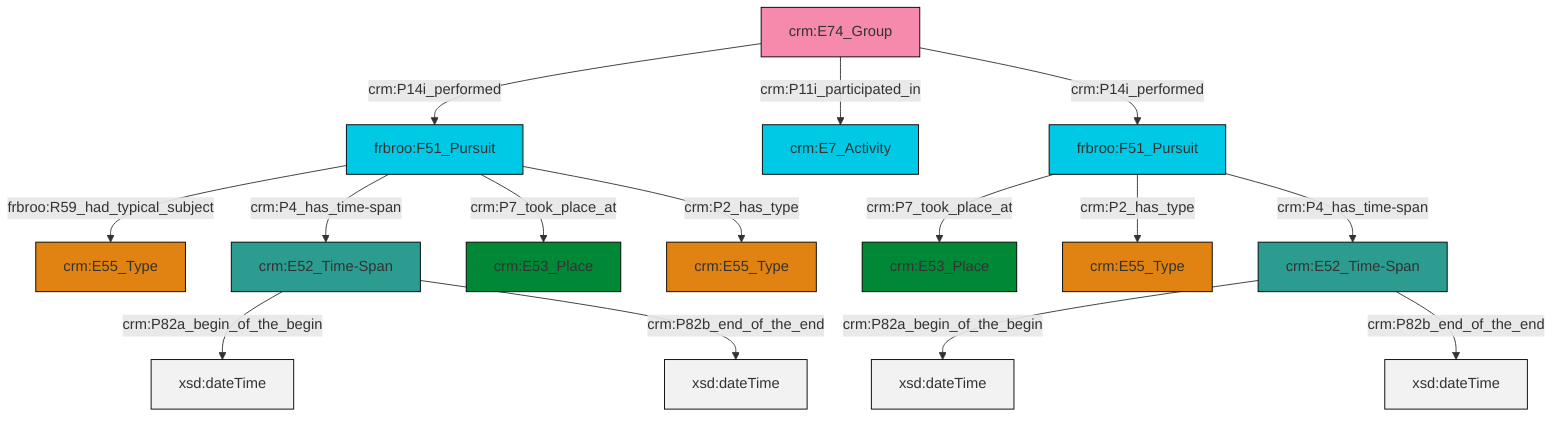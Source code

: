 graph TD
classDef Literal fill:#f2f2f2,stroke:#000000;
classDef CRM_Entity fill:#FFFFFF,stroke:#000000;
classDef Temporal_Entity fill:#00C9E6, stroke:#000000;
classDef Type fill:#E18312, stroke:#000000;
classDef Time-Span fill:#2C9C91, stroke:#000000;
classDef Appellation fill:#FFEB7F, stroke:#000000;
classDef Place fill:#008836, stroke:#000000;
classDef Persistent_Item fill:#B266B2, stroke:#000000;
classDef Conceptual_Object fill:#FFD700, stroke:#000000;
classDef Physical_Thing fill:#D2B48C, stroke:#000000;
classDef Actor fill:#f58aad, stroke:#000000;
classDef PC_Classes fill:#4ce600, stroke:#000000;
classDef Multi fill:#cccccc,stroke:#000000;

0["crm:E74_Group"]:::Actor -->|crm:P14i_performed| 1["frbroo:F51_Pursuit"]:::Temporal_Entity
1["frbroo:F51_Pursuit"]:::Temporal_Entity -->|frbroo:R59_had_typical_subject| 2["crm:E55_Type"]:::Type
3["crm:E52_Time-Span"]:::Time-Span -->|crm:P82a_begin_of_the_begin| 4[xsd:dateTime]:::Literal
1["frbroo:F51_Pursuit"]:::Temporal_Entity -->|crm:P4_has_time-span| 3["crm:E52_Time-Span"]:::Time-Span
8["crm:E52_Time-Span"]:::Time-Span -->|crm:P82a_begin_of_the_begin| 9[xsd:dateTime]:::Literal
3["crm:E52_Time-Span"]:::Time-Span -->|crm:P82b_end_of_the_end| 15[xsd:dateTime]:::Literal
1["frbroo:F51_Pursuit"]:::Temporal_Entity -->|crm:P7_took_place_at| 10["crm:E53_Place"]:::Place
16["frbroo:F51_Pursuit"]:::Temporal_Entity -->|crm:P7_took_place_at| 17["crm:E53_Place"]:::Place
16["frbroo:F51_Pursuit"]:::Temporal_Entity -->|crm:P2_has_type| 18["crm:E55_Type"]:::Type
0["crm:E74_Group"]:::Actor -->|crm:P11i_participated_in| 19["crm:E7_Activity"]:::Temporal_Entity
8["crm:E52_Time-Span"]:::Time-Span -->|crm:P82b_end_of_the_end| 22[xsd:dateTime]:::Literal
1["frbroo:F51_Pursuit"]:::Temporal_Entity -->|crm:P2_has_type| 6["crm:E55_Type"]:::Type
16["frbroo:F51_Pursuit"]:::Temporal_Entity -->|crm:P4_has_time-span| 8["crm:E52_Time-Span"]:::Time-Span
0["crm:E74_Group"]:::Actor -->|crm:P14i_performed| 16["frbroo:F51_Pursuit"]:::Temporal_Entity